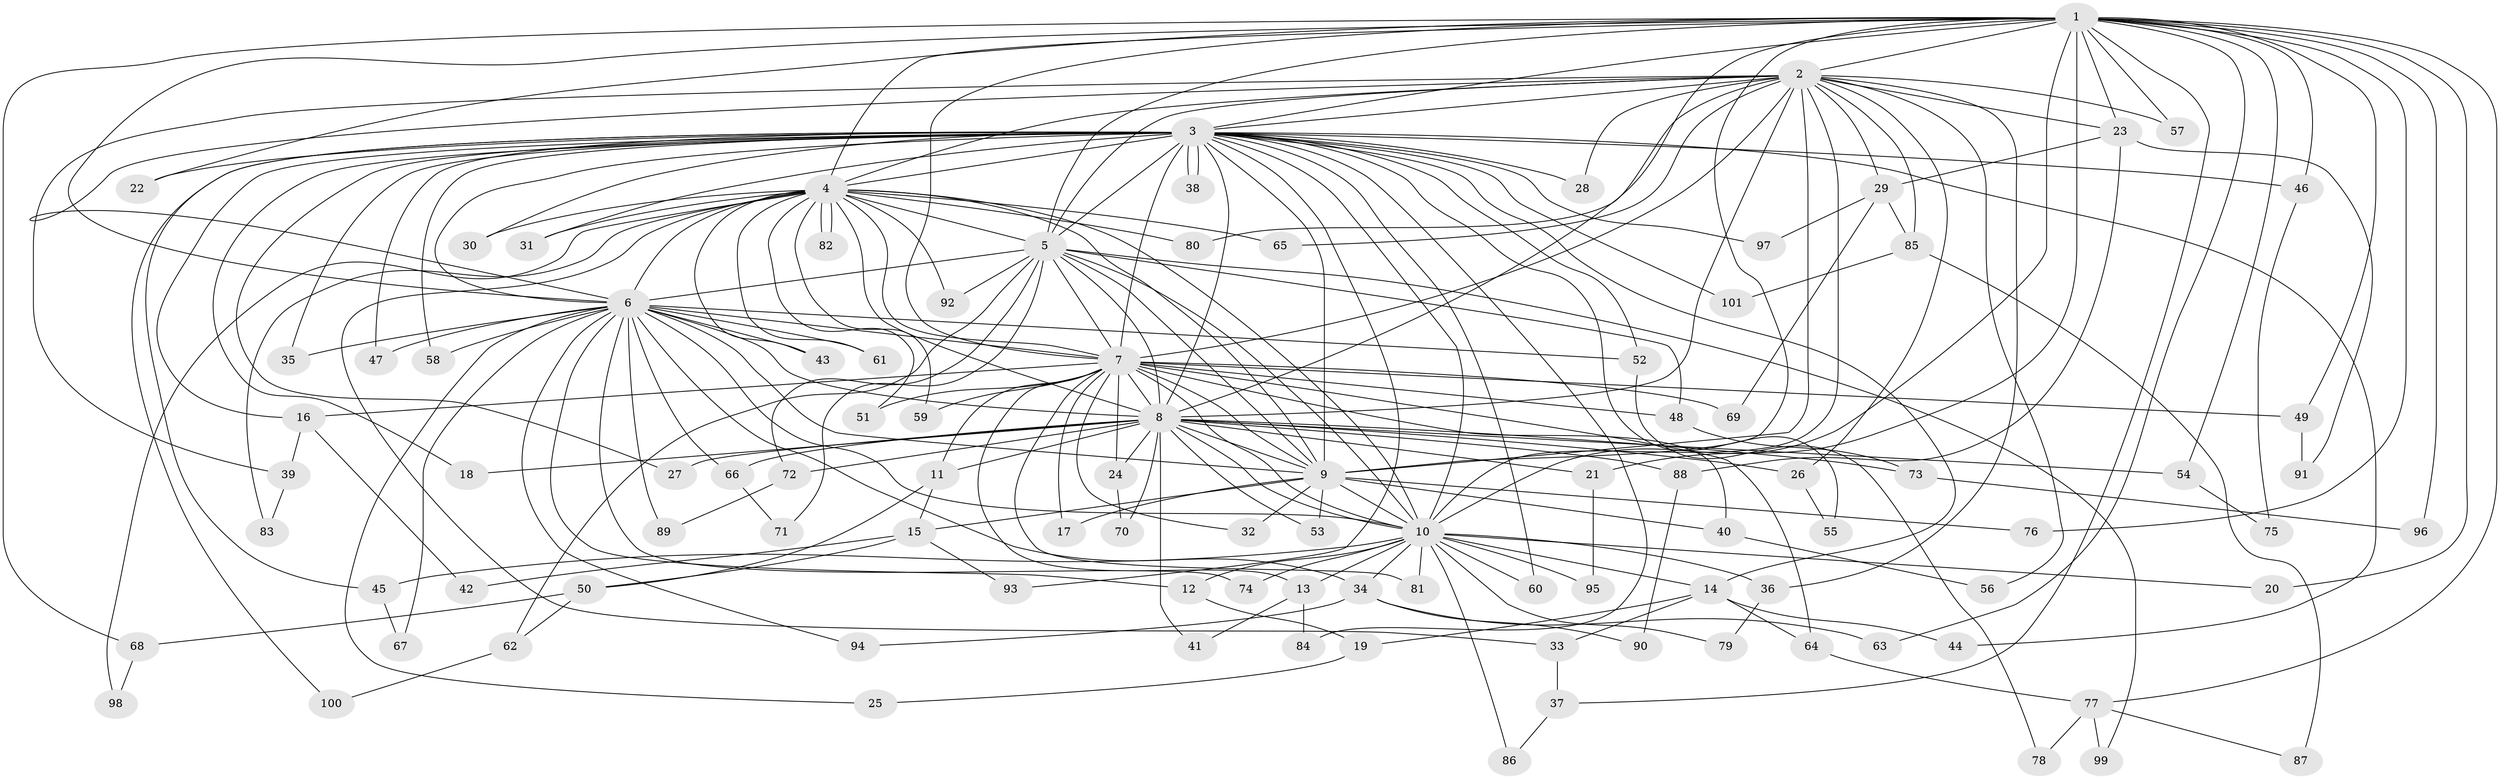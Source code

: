 // Generated by graph-tools (version 1.1) at 2025/01/03/09/25 03:01:16]
// undirected, 101 vertices, 227 edges
graph export_dot {
graph [start="1"]
  node [color=gray90,style=filled];
  1;
  2;
  3;
  4;
  5;
  6;
  7;
  8;
  9;
  10;
  11;
  12;
  13;
  14;
  15;
  16;
  17;
  18;
  19;
  20;
  21;
  22;
  23;
  24;
  25;
  26;
  27;
  28;
  29;
  30;
  31;
  32;
  33;
  34;
  35;
  36;
  37;
  38;
  39;
  40;
  41;
  42;
  43;
  44;
  45;
  46;
  47;
  48;
  49;
  50;
  51;
  52;
  53;
  54;
  55;
  56;
  57;
  58;
  59;
  60;
  61;
  62;
  63;
  64;
  65;
  66;
  67;
  68;
  69;
  70;
  71;
  72;
  73;
  74;
  75;
  76;
  77;
  78;
  79;
  80;
  81;
  82;
  83;
  84;
  85;
  86;
  87;
  88;
  89;
  90;
  91;
  92;
  93;
  94;
  95;
  96;
  97;
  98;
  99;
  100;
  101;
  1 -- 2;
  1 -- 3;
  1 -- 4;
  1 -- 5;
  1 -- 6;
  1 -- 7;
  1 -- 8;
  1 -- 9;
  1 -- 10;
  1 -- 20;
  1 -- 21;
  1 -- 22;
  1 -- 23;
  1 -- 37;
  1 -- 46;
  1 -- 49;
  1 -- 54;
  1 -- 57;
  1 -- 63;
  1 -- 68;
  1 -- 76;
  1 -- 77;
  1 -- 96;
  2 -- 3;
  2 -- 4;
  2 -- 5;
  2 -- 6;
  2 -- 7;
  2 -- 8;
  2 -- 9;
  2 -- 10;
  2 -- 23;
  2 -- 26;
  2 -- 28;
  2 -- 29;
  2 -- 36;
  2 -- 39;
  2 -- 56;
  2 -- 57;
  2 -- 65;
  2 -- 80;
  2 -- 85;
  3 -- 4;
  3 -- 5;
  3 -- 6;
  3 -- 7;
  3 -- 8;
  3 -- 9;
  3 -- 10;
  3 -- 14;
  3 -- 16;
  3 -- 18;
  3 -- 22;
  3 -- 27;
  3 -- 28;
  3 -- 30;
  3 -- 31;
  3 -- 35;
  3 -- 38;
  3 -- 38;
  3 -- 44;
  3 -- 45;
  3 -- 46;
  3 -- 47;
  3 -- 52;
  3 -- 55;
  3 -- 58;
  3 -- 60;
  3 -- 84;
  3 -- 93;
  3 -- 97;
  3 -- 100;
  3 -- 101;
  4 -- 5;
  4 -- 6;
  4 -- 7;
  4 -- 8;
  4 -- 9;
  4 -- 10;
  4 -- 30;
  4 -- 31;
  4 -- 33;
  4 -- 43;
  4 -- 51;
  4 -- 59;
  4 -- 61;
  4 -- 65;
  4 -- 80;
  4 -- 82;
  4 -- 82;
  4 -- 83;
  4 -- 92;
  4 -- 98;
  5 -- 6;
  5 -- 7;
  5 -- 8;
  5 -- 9;
  5 -- 10;
  5 -- 48;
  5 -- 62;
  5 -- 71;
  5 -- 72;
  5 -- 92;
  5 -- 99;
  6 -- 7;
  6 -- 8;
  6 -- 9;
  6 -- 10;
  6 -- 12;
  6 -- 25;
  6 -- 34;
  6 -- 35;
  6 -- 43;
  6 -- 47;
  6 -- 52;
  6 -- 58;
  6 -- 61;
  6 -- 66;
  6 -- 67;
  6 -- 74;
  6 -- 89;
  6 -- 94;
  7 -- 8;
  7 -- 9;
  7 -- 10;
  7 -- 11;
  7 -- 13;
  7 -- 16;
  7 -- 17;
  7 -- 24;
  7 -- 32;
  7 -- 40;
  7 -- 48;
  7 -- 49;
  7 -- 51;
  7 -- 59;
  7 -- 64;
  7 -- 69;
  7 -- 81;
  8 -- 9;
  8 -- 10;
  8 -- 11;
  8 -- 18;
  8 -- 21;
  8 -- 24;
  8 -- 26;
  8 -- 27;
  8 -- 41;
  8 -- 53;
  8 -- 54;
  8 -- 66;
  8 -- 70;
  8 -- 72;
  8 -- 73;
  8 -- 88;
  9 -- 10;
  9 -- 15;
  9 -- 17;
  9 -- 32;
  9 -- 40;
  9 -- 53;
  9 -- 76;
  10 -- 12;
  10 -- 13;
  10 -- 14;
  10 -- 20;
  10 -- 34;
  10 -- 36;
  10 -- 45;
  10 -- 60;
  10 -- 74;
  10 -- 79;
  10 -- 81;
  10 -- 86;
  10 -- 95;
  11 -- 15;
  11 -- 50;
  12 -- 19;
  13 -- 41;
  13 -- 84;
  14 -- 19;
  14 -- 33;
  14 -- 44;
  14 -- 64;
  15 -- 42;
  15 -- 50;
  15 -- 93;
  16 -- 39;
  16 -- 42;
  19 -- 25;
  21 -- 95;
  23 -- 29;
  23 -- 88;
  23 -- 91;
  24 -- 70;
  26 -- 55;
  29 -- 69;
  29 -- 85;
  29 -- 97;
  33 -- 37;
  34 -- 63;
  34 -- 90;
  34 -- 94;
  36 -- 79;
  37 -- 86;
  39 -- 83;
  40 -- 56;
  45 -- 67;
  46 -- 75;
  48 -- 73;
  49 -- 91;
  50 -- 62;
  50 -- 68;
  52 -- 78;
  54 -- 75;
  62 -- 100;
  64 -- 77;
  66 -- 71;
  68 -- 98;
  72 -- 89;
  73 -- 96;
  77 -- 78;
  77 -- 87;
  77 -- 99;
  85 -- 87;
  85 -- 101;
  88 -- 90;
}
